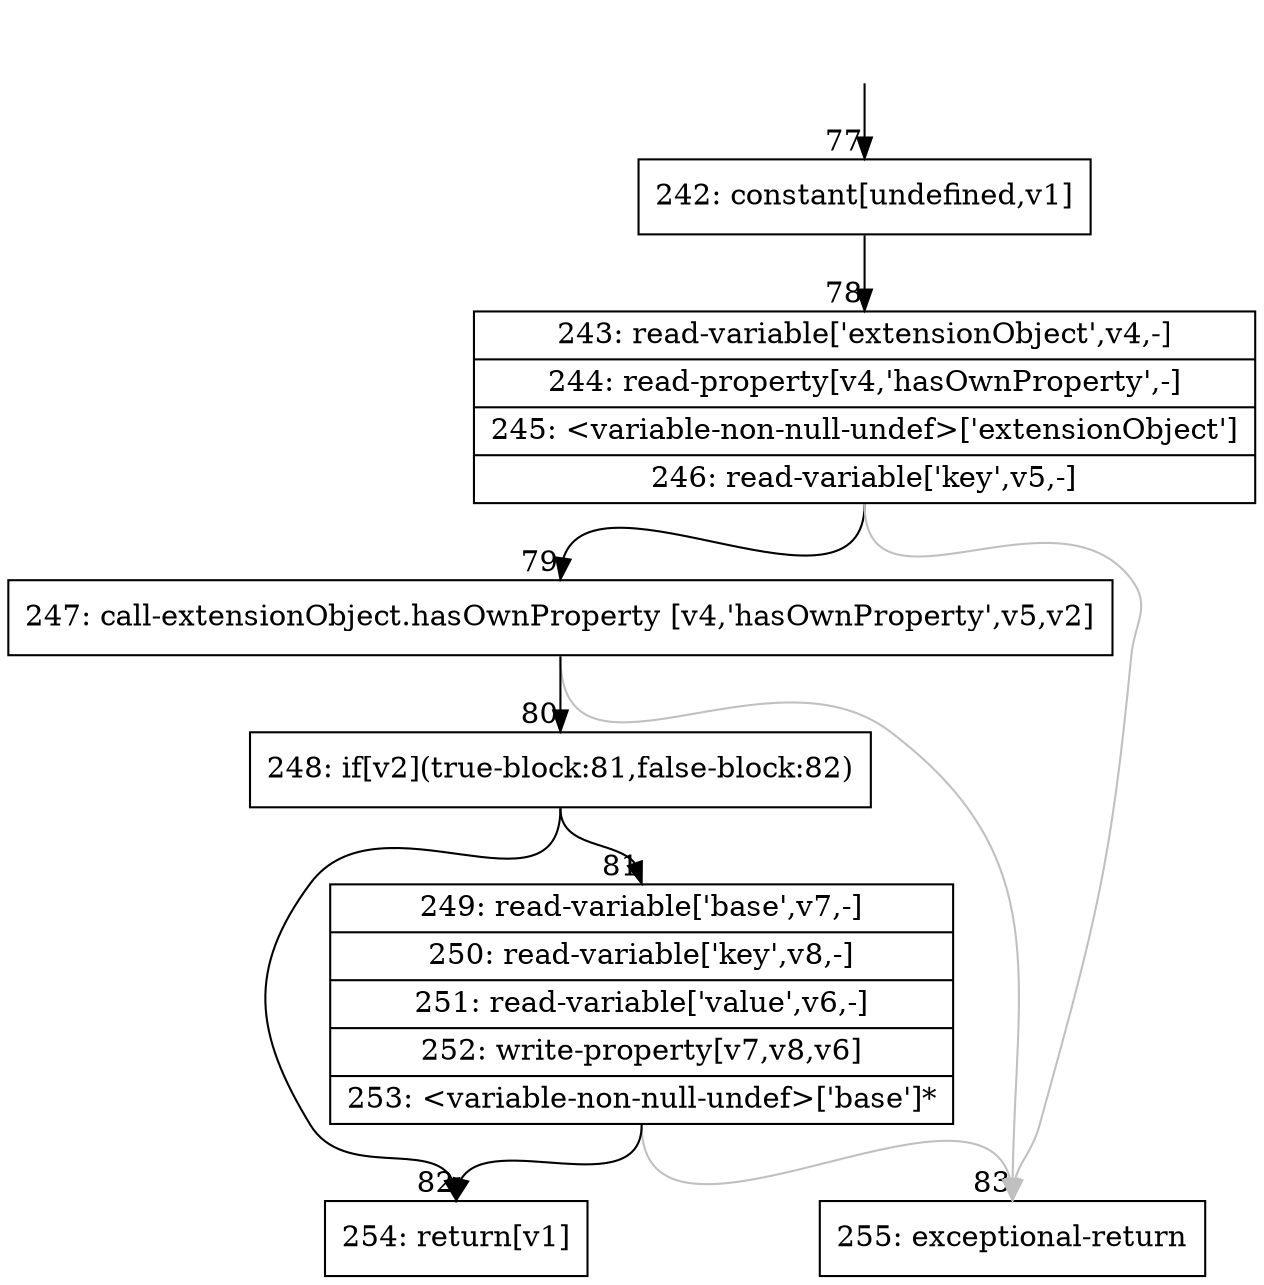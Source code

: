 digraph {
rankdir="TD"
BB_entry11[shape=none,label=""];
BB_entry11 -> BB77 [tailport=s, headport=n, headlabel="    77"]
BB77 [shape=record label="{242: constant[undefined,v1]}" ] 
BB77 -> BB78 [tailport=s, headport=n, headlabel="      78"]
BB78 [shape=record label="{243: read-variable['extensionObject',v4,-]|244: read-property[v4,'hasOwnProperty',-]|245: \<variable-non-null-undef\>['extensionObject']|246: read-variable['key',v5,-]}" ] 
BB78 -> BB79 [tailport=s, headport=n, headlabel="      79"]
BB78 -> BB83 [tailport=s, headport=n, color=gray, headlabel="      83"]
BB79 [shape=record label="{247: call-extensionObject.hasOwnProperty [v4,'hasOwnProperty',v5,v2]}" ] 
BB79 -> BB80 [tailport=s, headport=n, headlabel="      80"]
BB79 -> BB83 [tailport=s, headport=n, color=gray]
BB80 [shape=record label="{248: if[v2](true-block:81,false-block:82)}" ] 
BB80 -> BB81 [tailport=s, headport=n, headlabel="      81"]
BB80 -> BB82 [tailport=s, headport=n, headlabel="      82"]
BB81 [shape=record label="{249: read-variable['base',v7,-]|250: read-variable['key',v8,-]|251: read-variable['value',v6,-]|252: write-property[v7,v8,v6]|253: \<variable-non-null-undef\>['base']*}" ] 
BB81 -> BB82 [tailport=s, headport=n]
BB81 -> BB83 [tailport=s, headport=n, color=gray]
BB82 [shape=record label="{254: return[v1]}" ] 
BB83 [shape=record label="{255: exceptional-return}" ] 
//#$~ 220
}
